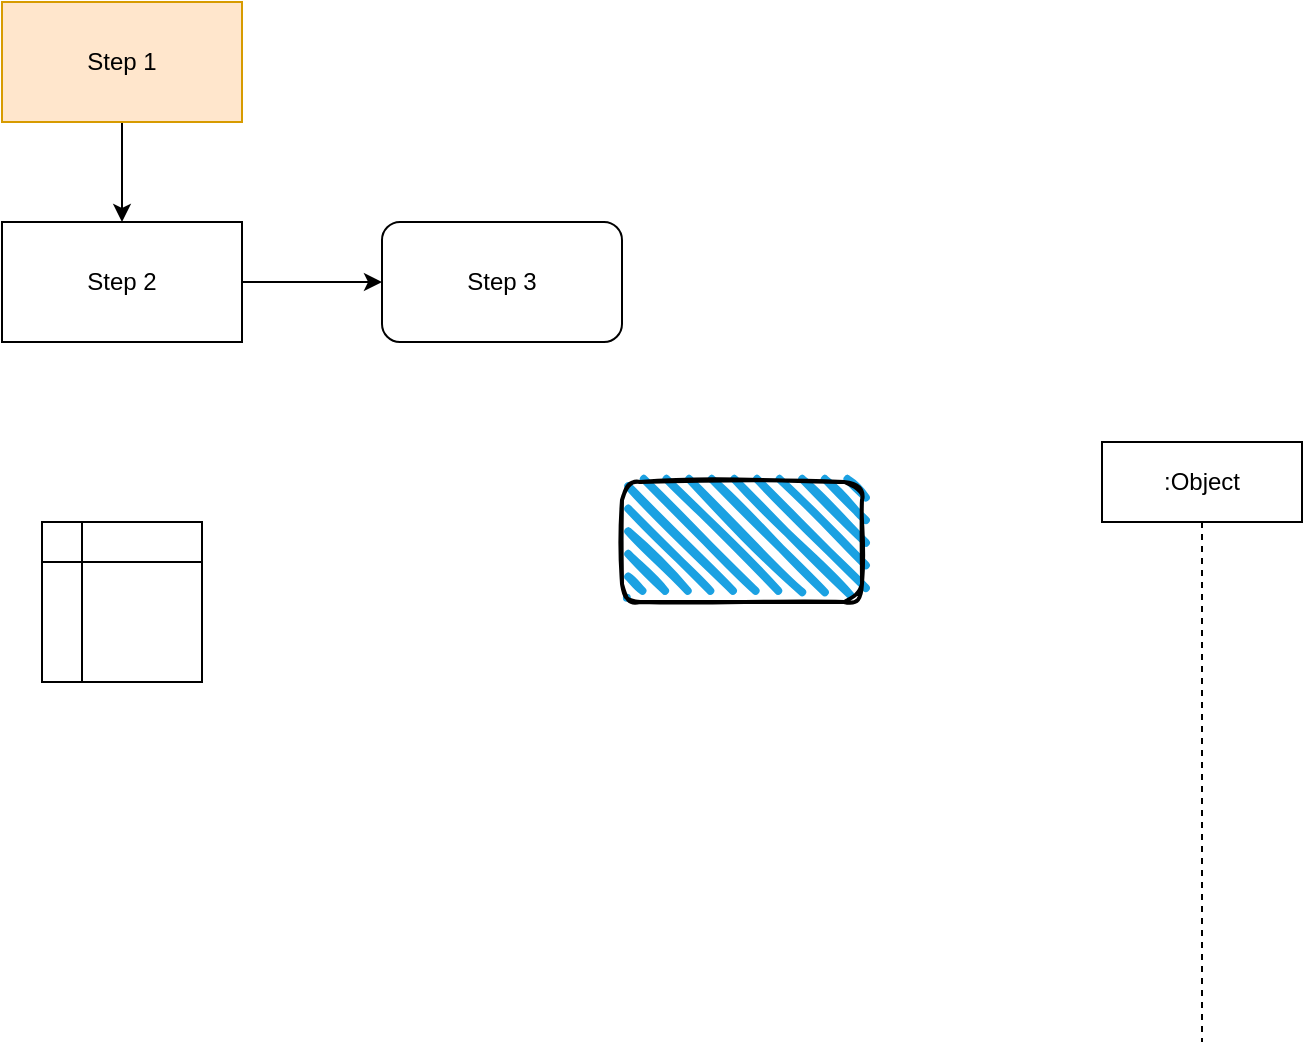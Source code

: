 <mxfile version="21.6.1" type="github">
  <diagram name="第 1 页" id="Vg5fuEZyYZAqKFxMSMec">
    <mxGraphModel dx="1050" dy="669" grid="1" gridSize="10" guides="1" tooltips="1" connect="1" arrows="1" fold="1" page="1" pageScale="1" pageWidth="827" pageHeight="1169" math="0" shadow="0">
      <root>
        <mxCell id="0" />
        <mxCell id="1" parent="0" />
        <mxCell id="SU_DjHasLBAac4wTX9cH-3" style="edgeStyle=orthogonalEdgeStyle;rounded=0;orthogonalLoop=1;jettySize=auto;html=1;entryX=0.5;entryY=0;entryDx=0;entryDy=0;" parent="1" source="SU_DjHasLBAac4wTX9cH-1" target="SU_DjHasLBAac4wTX9cH-2" edge="1">
          <mxGeometry relative="1" as="geometry" />
        </mxCell>
        <mxCell id="SU_DjHasLBAac4wTX9cH-1" value="Step 1" style="rounded=0;whiteSpace=wrap;html=1;fillColor=#ffe6cc;strokeColor=#d79b00;" parent="1" vertex="1">
          <mxGeometry x="90" y="120" width="120" height="60" as="geometry" />
        </mxCell>
        <mxCell id="SU_DjHasLBAac4wTX9cH-5" style="edgeStyle=orthogonalEdgeStyle;rounded=0;orthogonalLoop=1;jettySize=auto;html=1;entryX=0;entryY=0.5;entryDx=0;entryDy=0;" parent="1" source="SU_DjHasLBAac4wTX9cH-2" target="SU_DjHasLBAac4wTX9cH-4" edge="1">
          <mxGeometry relative="1" as="geometry" />
        </mxCell>
        <mxCell id="SU_DjHasLBAac4wTX9cH-2" value="Step 2" style="rounded=0;whiteSpace=wrap;html=1;" parent="1" vertex="1">
          <mxGeometry x="90" y="230" width="120" height="60" as="geometry" />
        </mxCell>
        <mxCell id="SU_DjHasLBAac4wTX9cH-4" value="Step 3" style="rounded=1;whiteSpace=wrap;html=1;" parent="1" vertex="1">
          <mxGeometry x="280" y="230" width="120" height="60" as="geometry" />
        </mxCell>
        <mxCell id="nvUpP-7J74NqoRIeXLV5-1" value="" style="shape=internalStorage;whiteSpace=wrap;html=1;backgroundOutline=1;" vertex="1" parent="1">
          <mxGeometry x="110" y="380" width="80" height="80" as="geometry" />
        </mxCell>
        <mxCell id="nvUpP-7J74NqoRIeXLV5-2" value="" style="rounded=1;whiteSpace=wrap;html=1;strokeWidth=2;fillWeight=4;hachureGap=8;hachureAngle=45;fillColor=#1ba1e2;sketch=1;" vertex="1" parent="1">
          <mxGeometry x="400" y="360" width="120" height="60" as="geometry" />
        </mxCell>
        <mxCell id="nvUpP-7J74NqoRIeXLV5-4" value=":Object" style="shape=umlLifeline;perimeter=lifelinePerimeter;whiteSpace=wrap;html=1;container=1;dropTarget=0;collapsible=0;recursiveResize=0;outlineConnect=0;portConstraint=eastwest;newEdgeStyle={&quot;edgeStyle&quot;:&quot;elbowEdgeStyle&quot;,&quot;elbow&quot;:&quot;vertical&quot;,&quot;curved&quot;:0,&quot;rounded&quot;:0};" vertex="1" parent="1">
          <mxGeometry x="640" y="340" width="100" height="300" as="geometry" />
        </mxCell>
      </root>
    </mxGraphModel>
  </diagram>
</mxfile>
